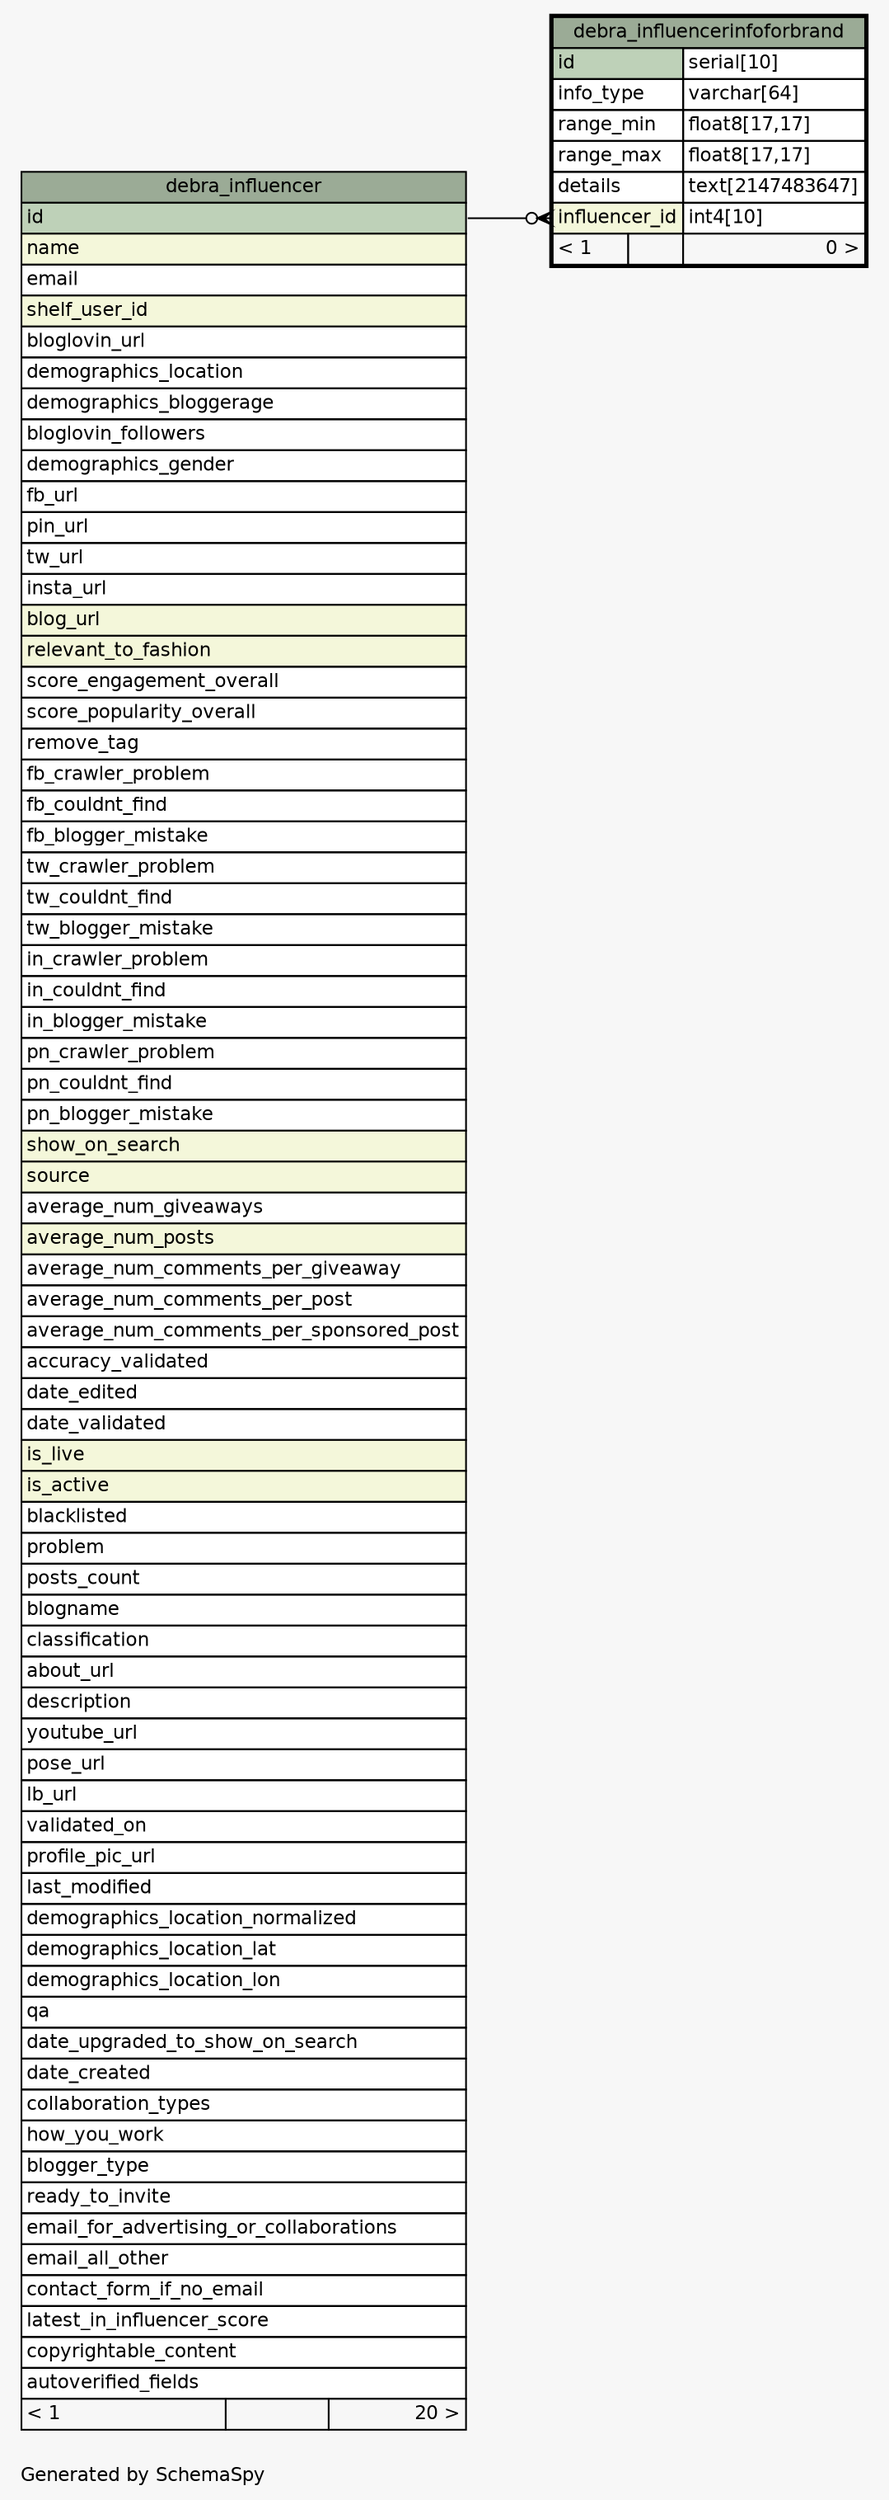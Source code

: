 // dot 2.36.0 on Linux 3.17.0-rc4-a1
// SchemaSpy rev 590
digraph "oneDegreeRelationshipsDiagram" {
  graph [
    rankdir="RL"
    bgcolor="#f7f7f7"
    label="\nGenerated by SchemaSpy"
    labeljust="l"
    nodesep="0.18"
    ranksep="0.46"
    fontname="Helvetica"
    fontsize="11"
  ];
  node [
    fontname="Helvetica"
    fontsize="11"
    shape="plaintext"
  ];
  edge [
    arrowsize="0.8"
  ];
  "debra_influencerinfoforbrand":"influencer_id":w -> "debra_influencer":"id":e [arrowhead=none dir=back arrowtail=crowodot];
  "debra_influencer" [
    label=<
    <TABLE BORDER="0" CELLBORDER="1" CELLSPACING="0" BGCOLOR="#ffffff">
      <TR><TD COLSPAN="3" BGCOLOR="#9bab96" ALIGN="CENTER">debra_influencer</TD></TR>
      <TR><TD PORT="id" COLSPAN="3" BGCOLOR="#bed1b8" ALIGN="LEFT">id</TD></TR>
      <TR><TD PORT="name" COLSPAN="3" BGCOLOR="#f4f7da" ALIGN="LEFT">name</TD></TR>
      <TR><TD PORT="email" COLSPAN="3" ALIGN="LEFT">email</TD></TR>
      <TR><TD PORT="shelf_user_id" COLSPAN="3" BGCOLOR="#f4f7da" ALIGN="LEFT">shelf_user_id</TD></TR>
      <TR><TD PORT="bloglovin_url" COLSPAN="3" ALIGN="LEFT">bloglovin_url</TD></TR>
      <TR><TD PORT="demographics_location" COLSPAN="3" ALIGN="LEFT">demographics_location</TD></TR>
      <TR><TD PORT="demographics_bloggerage" COLSPAN="3" ALIGN="LEFT">demographics_bloggerage</TD></TR>
      <TR><TD PORT="bloglovin_followers" COLSPAN="3" ALIGN="LEFT">bloglovin_followers</TD></TR>
      <TR><TD PORT="demographics_gender" COLSPAN="3" ALIGN="LEFT">demographics_gender</TD></TR>
      <TR><TD PORT="fb_url" COLSPAN="3" ALIGN="LEFT">fb_url</TD></TR>
      <TR><TD PORT="pin_url" COLSPAN="3" ALIGN="LEFT">pin_url</TD></TR>
      <TR><TD PORT="tw_url" COLSPAN="3" ALIGN="LEFT">tw_url</TD></TR>
      <TR><TD PORT="insta_url" COLSPAN="3" ALIGN="LEFT">insta_url</TD></TR>
      <TR><TD PORT="blog_url" COLSPAN="3" BGCOLOR="#f4f7da" ALIGN="LEFT">blog_url</TD></TR>
      <TR><TD PORT="relevant_to_fashion" COLSPAN="3" BGCOLOR="#f4f7da" ALIGN="LEFT">relevant_to_fashion</TD></TR>
      <TR><TD PORT="score_engagement_overall" COLSPAN="3" ALIGN="LEFT">score_engagement_overall</TD></TR>
      <TR><TD PORT="score_popularity_overall" COLSPAN="3" ALIGN="LEFT">score_popularity_overall</TD></TR>
      <TR><TD PORT="remove_tag" COLSPAN="3" ALIGN="LEFT">remove_tag</TD></TR>
      <TR><TD PORT="fb_crawler_problem" COLSPAN="3" ALIGN="LEFT">fb_crawler_problem</TD></TR>
      <TR><TD PORT="fb_couldnt_find" COLSPAN="3" ALIGN="LEFT">fb_couldnt_find</TD></TR>
      <TR><TD PORT="fb_blogger_mistake" COLSPAN="3" ALIGN="LEFT">fb_blogger_mistake</TD></TR>
      <TR><TD PORT="tw_crawler_problem" COLSPAN="3" ALIGN="LEFT">tw_crawler_problem</TD></TR>
      <TR><TD PORT="tw_couldnt_find" COLSPAN="3" ALIGN="LEFT">tw_couldnt_find</TD></TR>
      <TR><TD PORT="tw_blogger_mistake" COLSPAN="3" ALIGN="LEFT">tw_blogger_mistake</TD></TR>
      <TR><TD PORT="in_crawler_problem" COLSPAN="3" ALIGN="LEFT">in_crawler_problem</TD></TR>
      <TR><TD PORT="in_couldnt_find" COLSPAN="3" ALIGN="LEFT">in_couldnt_find</TD></TR>
      <TR><TD PORT="in_blogger_mistake" COLSPAN="3" ALIGN="LEFT">in_blogger_mistake</TD></TR>
      <TR><TD PORT="pn_crawler_problem" COLSPAN="3" ALIGN="LEFT">pn_crawler_problem</TD></TR>
      <TR><TD PORT="pn_couldnt_find" COLSPAN="3" ALIGN="LEFT">pn_couldnt_find</TD></TR>
      <TR><TD PORT="pn_blogger_mistake" COLSPAN="3" ALIGN="LEFT">pn_blogger_mistake</TD></TR>
      <TR><TD PORT="show_on_search" COLSPAN="3" BGCOLOR="#f4f7da" ALIGN="LEFT">show_on_search</TD></TR>
      <TR><TD PORT="source" COLSPAN="3" BGCOLOR="#f4f7da" ALIGN="LEFT">source</TD></TR>
      <TR><TD PORT="average_num_giveaways" COLSPAN="3" ALIGN="LEFT">average_num_giveaways</TD></TR>
      <TR><TD PORT="average_num_posts" COLSPAN="3" BGCOLOR="#f4f7da" ALIGN="LEFT">average_num_posts</TD></TR>
      <TR><TD PORT="average_num_comments_per_giveaway" COLSPAN="3" ALIGN="LEFT">average_num_comments_per_giveaway</TD></TR>
      <TR><TD PORT="average_num_comments_per_post" COLSPAN="3" ALIGN="LEFT">average_num_comments_per_post</TD></TR>
      <TR><TD PORT="average_num_comments_per_sponsored_post" COLSPAN="3" ALIGN="LEFT">average_num_comments_per_sponsored_post</TD></TR>
      <TR><TD PORT="accuracy_validated" COLSPAN="3" ALIGN="LEFT">accuracy_validated</TD></TR>
      <TR><TD PORT="date_edited" COLSPAN="3" ALIGN="LEFT">date_edited</TD></TR>
      <TR><TD PORT="date_validated" COLSPAN="3" ALIGN="LEFT">date_validated</TD></TR>
      <TR><TD PORT="is_live" COLSPAN="3" BGCOLOR="#f4f7da" ALIGN="LEFT">is_live</TD></TR>
      <TR><TD PORT="is_active" COLSPAN="3" BGCOLOR="#f4f7da" ALIGN="LEFT">is_active</TD></TR>
      <TR><TD PORT="blacklisted" COLSPAN="3" ALIGN="LEFT">blacklisted</TD></TR>
      <TR><TD PORT="problem" COLSPAN="3" ALIGN="LEFT">problem</TD></TR>
      <TR><TD PORT="posts_count" COLSPAN="3" ALIGN="LEFT">posts_count</TD></TR>
      <TR><TD PORT="blogname" COLSPAN="3" ALIGN="LEFT">blogname</TD></TR>
      <TR><TD PORT="classification" COLSPAN="3" ALIGN="LEFT">classification</TD></TR>
      <TR><TD PORT="about_url" COLSPAN="3" ALIGN="LEFT">about_url</TD></TR>
      <TR><TD PORT="description" COLSPAN="3" ALIGN="LEFT">description</TD></TR>
      <TR><TD PORT="youtube_url" COLSPAN="3" ALIGN="LEFT">youtube_url</TD></TR>
      <TR><TD PORT="pose_url" COLSPAN="3" ALIGN="LEFT">pose_url</TD></TR>
      <TR><TD PORT="lb_url" COLSPAN="3" ALIGN="LEFT">lb_url</TD></TR>
      <TR><TD PORT="validated_on" COLSPAN="3" ALIGN="LEFT">validated_on</TD></TR>
      <TR><TD PORT="profile_pic_url" COLSPAN="3" ALIGN="LEFT">profile_pic_url</TD></TR>
      <TR><TD PORT="last_modified" COLSPAN="3" ALIGN="LEFT">last_modified</TD></TR>
      <TR><TD PORT="demographics_location_normalized" COLSPAN="3" ALIGN="LEFT">demographics_location_normalized</TD></TR>
      <TR><TD PORT="demographics_location_lat" COLSPAN="3" ALIGN="LEFT">demographics_location_lat</TD></TR>
      <TR><TD PORT="demographics_location_lon" COLSPAN="3" ALIGN="LEFT">demographics_location_lon</TD></TR>
      <TR><TD PORT="qa" COLSPAN="3" ALIGN="LEFT">qa</TD></TR>
      <TR><TD PORT="date_upgraded_to_show_on_search" COLSPAN="3" ALIGN="LEFT">date_upgraded_to_show_on_search</TD></TR>
      <TR><TD PORT="date_created" COLSPAN="3" ALIGN="LEFT">date_created</TD></TR>
      <TR><TD PORT="collaboration_types" COLSPAN="3" ALIGN="LEFT">collaboration_types</TD></TR>
      <TR><TD PORT="how_you_work" COLSPAN="3" ALIGN="LEFT">how_you_work</TD></TR>
      <TR><TD PORT="blogger_type" COLSPAN="3" ALIGN="LEFT">blogger_type</TD></TR>
      <TR><TD PORT="ready_to_invite" COLSPAN="3" ALIGN="LEFT">ready_to_invite</TD></TR>
      <TR><TD PORT="email_for_advertising_or_collaborations" COLSPAN="3" ALIGN="LEFT">email_for_advertising_or_collaborations</TD></TR>
      <TR><TD PORT="email_all_other" COLSPAN="3" ALIGN="LEFT">email_all_other</TD></TR>
      <TR><TD PORT="contact_form_if_no_email" COLSPAN="3" ALIGN="LEFT">contact_form_if_no_email</TD></TR>
      <TR><TD PORT="latest_in_influencer_score" COLSPAN="3" ALIGN="LEFT">latest_in_influencer_score</TD></TR>
      <TR><TD PORT="copyrightable_content" COLSPAN="3" ALIGN="LEFT">copyrightable_content</TD></TR>
      <TR><TD PORT="autoverified_fields" COLSPAN="3" ALIGN="LEFT">autoverified_fields</TD></TR>
      <TR><TD ALIGN="LEFT" BGCOLOR="#f7f7f7">&lt; 1</TD><TD ALIGN="RIGHT" BGCOLOR="#f7f7f7">  </TD><TD ALIGN="RIGHT" BGCOLOR="#f7f7f7">20 &gt;</TD></TR>
    </TABLE>>
    URL="debra_influencer.html"
    tooltip="debra_influencer"
  ];
  "debra_influencerinfoforbrand" [
    label=<
    <TABLE BORDER="2" CELLBORDER="1" CELLSPACING="0" BGCOLOR="#ffffff">
      <TR><TD COLSPAN="3" BGCOLOR="#9bab96" ALIGN="CENTER">debra_influencerinfoforbrand</TD></TR>
      <TR><TD PORT="id" COLSPAN="2" BGCOLOR="#bed1b8" ALIGN="LEFT">id</TD><TD PORT="id.type" ALIGN="LEFT">serial[10]</TD></TR>
      <TR><TD PORT="info_type" COLSPAN="2" ALIGN="LEFT">info_type</TD><TD PORT="info_type.type" ALIGN="LEFT">varchar[64]</TD></TR>
      <TR><TD PORT="range_min" COLSPAN="2" ALIGN="LEFT">range_min</TD><TD PORT="range_min.type" ALIGN="LEFT">float8[17,17]</TD></TR>
      <TR><TD PORT="range_max" COLSPAN="2" ALIGN="LEFT">range_max</TD><TD PORT="range_max.type" ALIGN="LEFT">float8[17,17]</TD></TR>
      <TR><TD PORT="details" COLSPAN="2" ALIGN="LEFT">details</TD><TD PORT="details.type" ALIGN="LEFT">text[2147483647]</TD></TR>
      <TR><TD PORT="influencer_id" COLSPAN="2" BGCOLOR="#f4f7da" ALIGN="LEFT">influencer_id</TD><TD PORT="influencer_id.type" ALIGN="LEFT">int4[10]</TD></TR>
      <TR><TD ALIGN="LEFT" BGCOLOR="#f7f7f7">&lt; 1</TD><TD ALIGN="RIGHT" BGCOLOR="#f7f7f7">  </TD><TD ALIGN="RIGHT" BGCOLOR="#f7f7f7">0 &gt;</TD></TR>
    </TABLE>>
    URL="debra_influencerinfoforbrand.html"
    tooltip="debra_influencerinfoforbrand"
  ];
}
